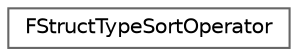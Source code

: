 digraph "Graphical Class Hierarchy"
{
 // INTERACTIVE_SVG=YES
 // LATEX_PDF_SIZE
  bgcolor="transparent";
  edge [fontname=Helvetica,fontsize=10,labelfontname=Helvetica,labelfontsize=10];
  node [fontname=Helvetica,fontsize=10,shape=box,height=0.2,width=0.4];
  rankdir="LR";
  Node0 [id="Node000000",label="FStructTypeSortOperator",height=0.2,width=0.4,color="grey40", fillcolor="white", style="filled",URL="$d4/d25/structFStructTypeSortOperator.html",tooltip=" "];
}
